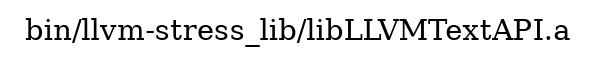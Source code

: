digraph "bin/llvm-stress_lib/libLLVMTextAPI.a" {
	label="bin/llvm-stress_lib/libLLVMTextAPI.a";
	rankdir=LR;

}
